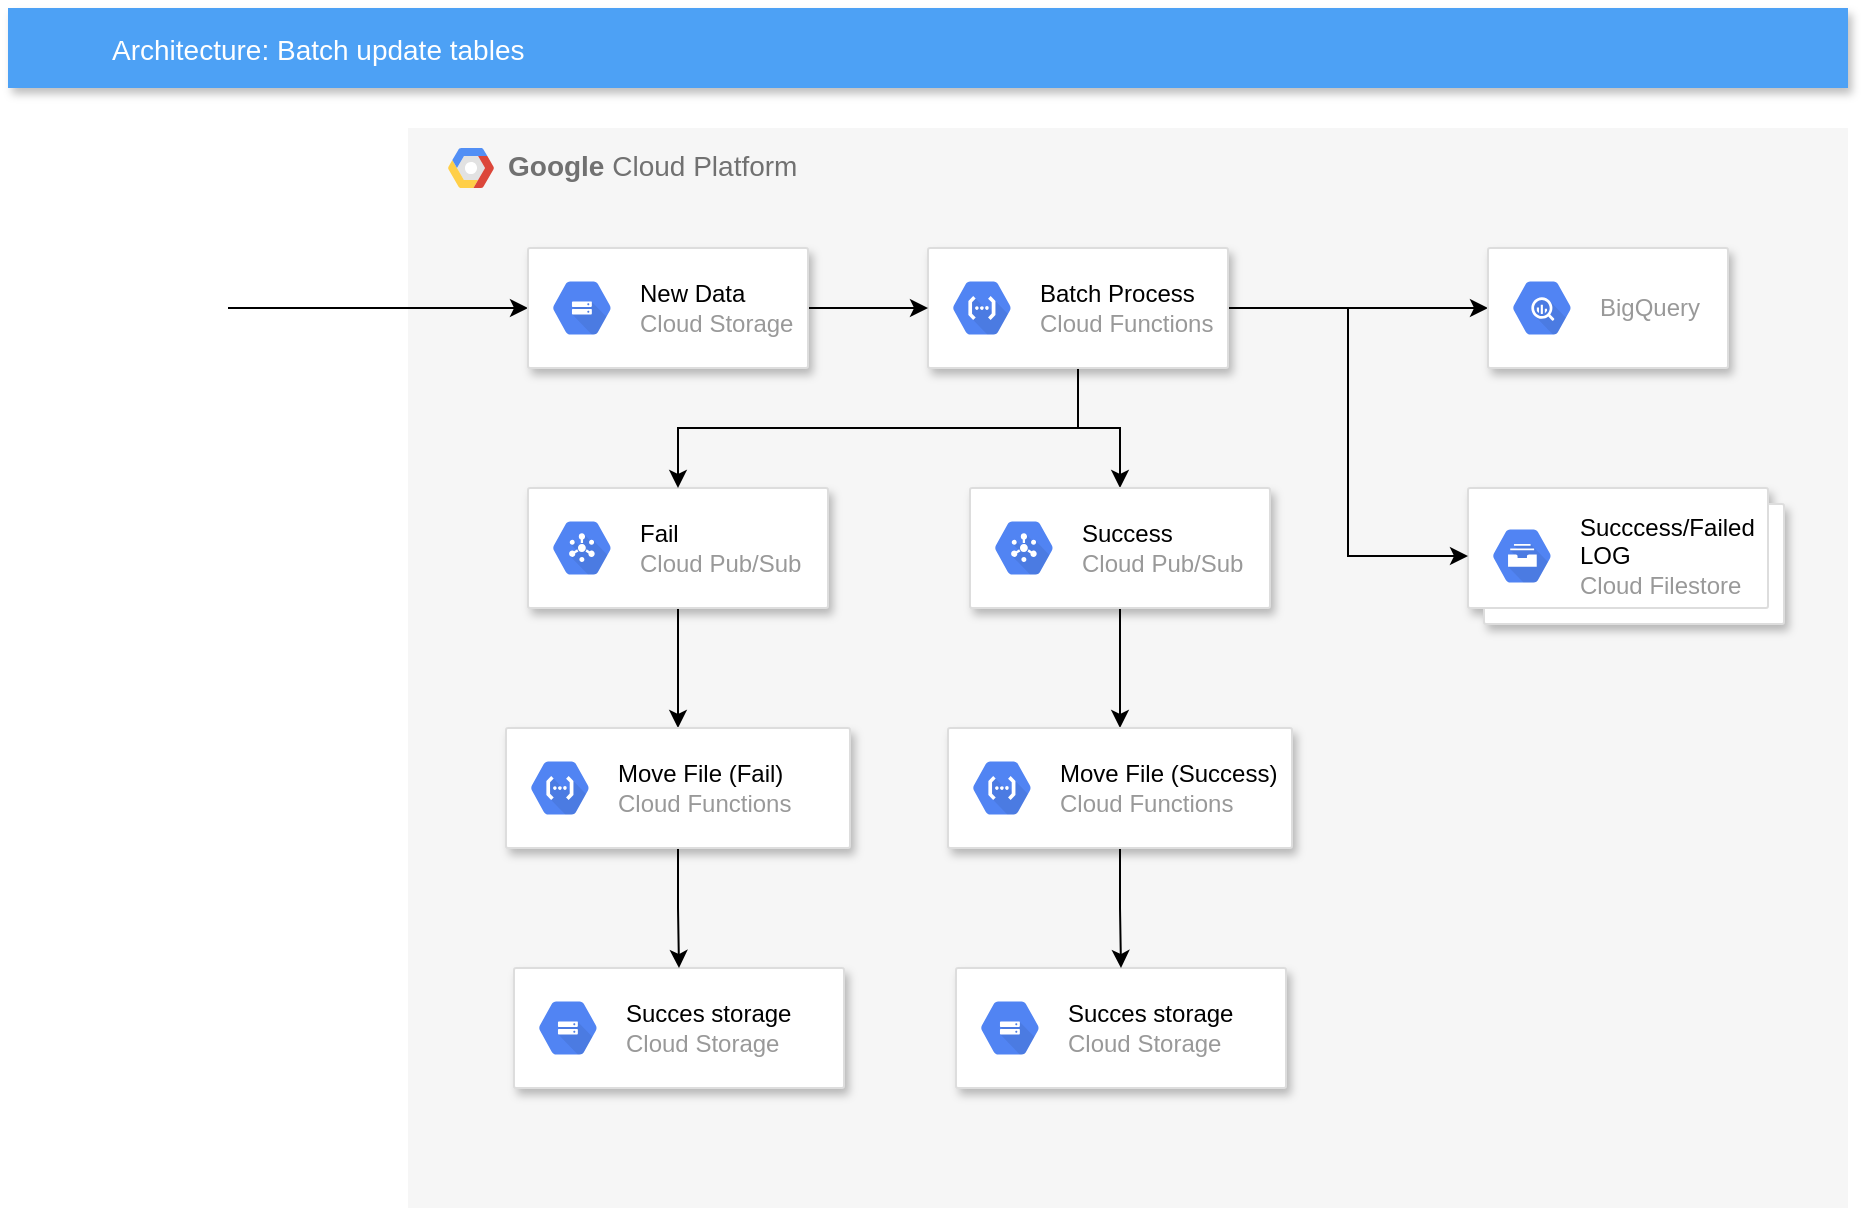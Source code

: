<mxfile version="17.2.4" type="device"><diagram id="az8p7BYtgZz7CW4xlvOX" name="Page-1"><mxGraphModel dx="1426" dy="803" grid="1" gridSize="10" guides="1" tooltips="1" connect="1" arrows="1" fold="1" page="1" pageScale="1" pageWidth="827" pageHeight="1169" math="0" shadow="0"><root><mxCell id="0"/><mxCell id="1" parent="0"/><mxCell id="h84N26MRdQGDQEdJztjn-3" value="&lt;b&gt;Google &lt;/b&gt;Cloud Platform" style="fillColor=#F6F6F6;strokeColor=none;shadow=0;gradientColor=none;fontSize=14;align=left;spacing=10;fontColor=#717171;9E9E9E;verticalAlign=top;spacingTop=-4;fontStyle=0;spacingLeft=40;html=1;container=0;" vertex="1" parent="1"><mxGeometry x="230" y="60" width="720" height="540" as="geometry"/></mxCell><mxCell id="h84N26MRdQGDQEdJztjn-5" value="Architecture: Batch update tables" style="fillColor=#4DA1F5;strokeColor=none;shadow=1;gradientColor=none;fontSize=14;align=left;spacingLeft=50;fontColor=#ffffff;" vertex="1" parent="1"><mxGeometry x="30" width="920" height="40" as="geometry"/></mxCell><mxCell id="h84N26MRdQGDQEdJztjn-26" style="edgeStyle=orthogonalEdgeStyle;rounded=0;orthogonalLoop=1;jettySize=auto;html=1;entryX=0;entryY=0.5;entryDx=0;entryDy=0;" edge="1" parent="1" source="h84N26MRdQGDQEdJztjn-23" target="h84N26MRdQGDQEdJztjn-24"><mxGeometry relative="1" as="geometry"/></mxCell><mxCell id="h84N26MRdQGDQEdJztjn-23" value="" style="shape=image;html=1;verticalAlign=top;verticalLabelPosition=bottom;labelBackgroundColor=#ffffff;imageAspect=0;aspect=fixed;image=https://cdn1.iconfinder.com/data/icons/bootstrap-vol-3/16/filetype-csv-128.png" vertex="1" parent="1"><mxGeometry x="70" y="115" width="70" height="70" as="geometry"/></mxCell><mxCell id="h84N26MRdQGDQEdJztjn-4" value="" style="shape=mxgraph.gcp2.google_cloud_platform;fillColor=#F6F6F6;strokeColor=none;shadow=0;gradientColor=none;" vertex="1" parent="1"><mxGeometry x="250" y="70" width="23" height="20" as="geometry"><mxPoint x="20" y="10" as="offset"/></mxGeometry></mxCell><mxCell id="h84N26MRdQGDQEdJztjn-13" value="" style="shape=mxgraph.gcp2.doubleRect;strokeColor=#dddddd;shadow=1;strokeWidth=1;" vertex="1" parent="1"><mxGeometry x="760" y="240" width="158" height="68" as="geometry"/></mxCell><mxCell id="h84N26MRdQGDQEdJztjn-14" value="&lt;font color=&quot;#000000&quot;&gt;Succcess/Failed &lt;br&gt;LOG&lt;/font&gt;&lt;br&gt;Cloud Filestore" style="sketch=0;dashed=0;connectable=0;html=1;fillColor=#5184F3;strokeColor=none;shape=mxgraph.gcp2.hexIcon;prIcon=cloud_filestore;part=1;labelPosition=right;verticalLabelPosition=middle;align=left;verticalAlign=middle;spacingLeft=5;fontColor=#999999;fontSize=12;" vertex="1" parent="h84N26MRdQGDQEdJztjn-13"><mxGeometry y="0.5" width="44" height="39" relative="1" as="geometry"><mxPoint x="5" y="-19.5" as="offset"/></mxGeometry></mxCell><mxCell id="h84N26MRdQGDQEdJztjn-31" style="edgeStyle=orthogonalEdgeStyle;rounded=0;orthogonalLoop=1;jettySize=auto;html=1;entryX=0.5;entryY=0;entryDx=0;entryDy=0;" edge="1" parent="1" source="h84N26MRdQGDQEdJztjn-15" target="h84N26MRdQGDQEdJztjn-28"><mxGeometry relative="1" as="geometry"/></mxCell><mxCell id="h84N26MRdQGDQEdJztjn-15" value="" style="strokeColor=#dddddd;shadow=1;strokeWidth=1;rounded=1;absoluteArcSize=1;arcSize=2;" vertex="1" parent="1"><mxGeometry x="290" y="240" width="150" height="60" as="geometry"/></mxCell><mxCell id="h84N26MRdQGDQEdJztjn-16" value="&lt;font color=&quot;#000000&quot;&gt;Fail&lt;/font&gt;&lt;br&gt;Cloud Pub/Sub" style="sketch=0;dashed=0;connectable=0;html=1;fillColor=#5184F3;strokeColor=none;shape=mxgraph.gcp2.hexIcon;prIcon=cloud_pubsub;part=1;labelPosition=right;verticalLabelPosition=middle;align=left;verticalAlign=middle;spacingLeft=5;fontColor=#999999;fontSize=12;" vertex="1" parent="h84N26MRdQGDQEdJztjn-15"><mxGeometry y="0.5" width="44" height="39" relative="1" as="geometry"><mxPoint x="5" y="-19.5" as="offset"/></mxGeometry></mxCell><mxCell id="h84N26MRdQGDQEdJztjn-30" style="edgeStyle=orthogonalEdgeStyle;rounded=0;orthogonalLoop=1;jettySize=auto;html=1;entryX=0.5;entryY=0;entryDx=0;entryDy=0;" edge="1" parent="1" source="h84N26MRdQGDQEdJztjn-17" target="h84N26MRdQGDQEdJztjn-15"><mxGeometry relative="1" as="geometry"><Array as="points"><mxPoint x="565" y="210"/><mxPoint x="365" y="210"/></Array></mxGeometry></mxCell><mxCell id="h84N26MRdQGDQEdJztjn-32" style="edgeStyle=orthogonalEdgeStyle;rounded=0;orthogonalLoop=1;jettySize=auto;html=1;entryX=0;entryY=0.5;entryDx=0;entryDy=0;" edge="1" parent="1" source="h84N26MRdQGDQEdJztjn-17" target="h84N26MRdQGDQEdJztjn-21"><mxGeometry relative="1" as="geometry"/></mxCell><mxCell id="h84N26MRdQGDQEdJztjn-33" style="edgeStyle=orthogonalEdgeStyle;rounded=0;orthogonalLoop=1;jettySize=auto;html=1;entryX=0;entryY=0.5;entryDx=0;entryDy=0;" edge="1" parent="1" source="h84N26MRdQGDQEdJztjn-17" target="h84N26MRdQGDQEdJztjn-13"><mxGeometry relative="1" as="geometry"/></mxCell><mxCell id="h84N26MRdQGDQEdJztjn-41" style="edgeStyle=orthogonalEdgeStyle;rounded=0;orthogonalLoop=1;jettySize=auto;html=1;" edge="1" parent="1" source="h84N26MRdQGDQEdJztjn-17" target="h84N26MRdQGDQEdJztjn-35"><mxGeometry relative="1" as="geometry"/></mxCell><mxCell id="h84N26MRdQGDQEdJztjn-17" value="" style="strokeColor=#dddddd;shadow=1;strokeWidth=1;rounded=1;absoluteArcSize=1;arcSize=2;" vertex="1" parent="1"><mxGeometry x="490" y="120" width="150" height="60" as="geometry"/></mxCell><mxCell id="h84N26MRdQGDQEdJztjn-18" value="&lt;font color=&quot;#000000&quot;&gt;Batch Process&lt;/font&gt;&lt;br&gt;Cloud Functions" style="sketch=0;dashed=0;connectable=0;html=1;fillColor=#5184F3;strokeColor=none;shape=mxgraph.gcp2.hexIcon;prIcon=cloud_functions;part=1;labelPosition=right;verticalLabelPosition=middle;align=left;verticalAlign=middle;spacingLeft=5;fontColor=#999999;fontSize=12;" vertex="1" parent="h84N26MRdQGDQEdJztjn-17"><mxGeometry y="0.5" width="44" height="39" relative="1" as="geometry"><mxPoint x="5" y="-19.5" as="offset"/></mxGeometry></mxCell><mxCell id="h84N26MRdQGDQEdJztjn-21" value="" style="strokeColor=#dddddd;shadow=1;strokeWidth=1;rounded=1;absoluteArcSize=1;arcSize=2;" vertex="1" parent="1"><mxGeometry x="770" y="120" width="120" height="60" as="geometry"/></mxCell><mxCell id="h84N26MRdQGDQEdJztjn-22" value="BigQuery" style="sketch=0;dashed=0;connectable=0;html=1;fillColor=#5184F3;strokeColor=none;shape=mxgraph.gcp2.hexIcon;prIcon=bigquery;part=1;labelPosition=right;verticalLabelPosition=middle;align=left;verticalAlign=middle;spacingLeft=5;fontColor=#999999;fontSize=12;" vertex="1" parent="h84N26MRdQGDQEdJztjn-21"><mxGeometry y="0.5" width="44" height="39" relative="1" as="geometry"><mxPoint x="5" y="-19.5" as="offset"/></mxGeometry></mxCell><mxCell id="h84N26MRdQGDQEdJztjn-27" style="edgeStyle=orthogonalEdgeStyle;rounded=0;orthogonalLoop=1;jettySize=auto;html=1;entryX=0;entryY=0.5;entryDx=0;entryDy=0;" edge="1" parent="1" source="h84N26MRdQGDQEdJztjn-24" target="h84N26MRdQGDQEdJztjn-17"><mxGeometry relative="1" as="geometry"/></mxCell><mxCell id="h84N26MRdQGDQEdJztjn-24" value="" style="strokeColor=#dddddd;shadow=1;strokeWidth=1;rounded=1;absoluteArcSize=1;arcSize=2;" vertex="1" parent="1"><mxGeometry x="290" y="120" width="140" height="60" as="geometry"/></mxCell><mxCell id="h84N26MRdQGDQEdJztjn-25" value="&lt;font color=&quot;#000000&quot;&gt;New Data&lt;/font&gt;&lt;br&gt;Cloud Storage" style="sketch=0;dashed=0;connectable=0;html=1;fillColor=#5184F3;strokeColor=none;shape=mxgraph.gcp2.hexIcon;prIcon=cloud_storage;part=1;labelPosition=right;verticalLabelPosition=middle;align=left;verticalAlign=middle;spacingLeft=5;fontColor=#999999;fontSize=12;" vertex="1" parent="h84N26MRdQGDQEdJztjn-24"><mxGeometry y="0.5" width="44" height="39" relative="1" as="geometry"><mxPoint x="5" y="-19.5" as="offset"/></mxGeometry></mxCell><mxCell id="h84N26MRdQGDQEdJztjn-11" value="" style="strokeColor=#dddddd;shadow=1;strokeWidth=1;rounded=1;absoluteArcSize=1;arcSize=2;" vertex="1" parent="1"><mxGeometry x="283" y="480" width="165" height="60" as="geometry"/></mxCell><mxCell id="h84N26MRdQGDQEdJztjn-12" value="&lt;font color=&quot;#000000&quot;&gt;Succes storage&lt;/font&gt;&lt;br&gt;Cloud Storage" style="sketch=0;dashed=0;connectable=0;html=1;fillColor=#5184F3;strokeColor=none;shape=mxgraph.gcp2.hexIcon;prIcon=cloud_storage;part=1;labelPosition=right;verticalLabelPosition=middle;align=left;verticalAlign=middle;spacingLeft=5;fontColor=#999999;fontSize=12;" vertex="1" parent="h84N26MRdQGDQEdJztjn-11"><mxGeometry y="0.5" width="44" height="39" relative="1" as="geometry"><mxPoint x="5" y="-19.5" as="offset"/></mxGeometry></mxCell><mxCell id="h84N26MRdQGDQEdJztjn-34" style="edgeStyle=orthogonalEdgeStyle;rounded=0;orthogonalLoop=1;jettySize=auto;html=1;entryX=0.5;entryY=0;entryDx=0;entryDy=0;" edge="1" parent="1" source="h84N26MRdQGDQEdJztjn-28" target="h84N26MRdQGDQEdJztjn-11"><mxGeometry relative="1" as="geometry"/></mxCell><mxCell id="h84N26MRdQGDQEdJztjn-28" value="" style="strokeColor=#dddddd;shadow=1;strokeWidth=1;rounded=1;absoluteArcSize=1;arcSize=2;" vertex="1" parent="1"><mxGeometry x="279" y="360" width="172" height="60" as="geometry"/></mxCell><mxCell id="h84N26MRdQGDQEdJztjn-29" value="&lt;font color=&quot;#000000&quot;&gt;Move File (Fail)&lt;/font&gt;&lt;br&gt;Cloud Functions" style="sketch=0;dashed=0;connectable=0;html=1;fillColor=#5184F3;strokeColor=none;shape=mxgraph.gcp2.hexIcon;prIcon=cloud_functions;part=1;labelPosition=right;verticalLabelPosition=middle;align=left;verticalAlign=middle;spacingLeft=5;fontColor=#999999;fontSize=12;" vertex="1" parent="h84N26MRdQGDQEdJztjn-28"><mxGeometry y="0.5" width="44" height="39" relative="1" as="geometry"><mxPoint x="5" y="-19.5" as="offset"/></mxGeometry></mxCell><mxCell id="h84N26MRdQGDQEdJztjn-42" style="edgeStyle=orthogonalEdgeStyle;rounded=0;orthogonalLoop=1;jettySize=auto;html=1;" edge="1" parent="1" source="h84N26MRdQGDQEdJztjn-35" target="h84N26MRdQGDQEdJztjn-39"><mxGeometry relative="1" as="geometry"/></mxCell><mxCell id="h84N26MRdQGDQEdJztjn-35" value="" style="strokeColor=#dddddd;shadow=1;strokeWidth=1;rounded=1;absoluteArcSize=1;arcSize=2;" vertex="1" parent="1"><mxGeometry x="511" y="240" width="150" height="60" as="geometry"/></mxCell><mxCell id="h84N26MRdQGDQEdJztjn-36" value="&lt;font color=&quot;#000000&quot;&gt;Success&lt;/font&gt;&lt;br&gt;Cloud Pub/Sub" style="sketch=0;dashed=0;connectable=0;html=1;fillColor=#5184F3;strokeColor=none;shape=mxgraph.gcp2.hexIcon;prIcon=cloud_pubsub;part=1;labelPosition=right;verticalLabelPosition=middle;align=left;verticalAlign=middle;spacingLeft=5;fontColor=#999999;fontSize=12;" vertex="1" parent="h84N26MRdQGDQEdJztjn-35"><mxGeometry y="0.5" width="44" height="39" relative="1" as="geometry"><mxPoint x="5" y="-19.5" as="offset"/></mxGeometry></mxCell><mxCell id="h84N26MRdQGDQEdJztjn-37" value="" style="strokeColor=#dddddd;shadow=1;strokeWidth=1;rounded=1;absoluteArcSize=1;arcSize=2;" vertex="1" parent="1"><mxGeometry x="504" y="480" width="165" height="60" as="geometry"/></mxCell><mxCell id="h84N26MRdQGDQEdJztjn-38" value="&lt;font color=&quot;#000000&quot;&gt;Succes storage&lt;/font&gt;&lt;br&gt;Cloud Storage" style="sketch=0;dashed=0;connectable=0;html=1;fillColor=#5184F3;strokeColor=none;shape=mxgraph.gcp2.hexIcon;prIcon=cloud_storage;part=1;labelPosition=right;verticalLabelPosition=middle;align=left;verticalAlign=middle;spacingLeft=5;fontColor=#999999;fontSize=12;" vertex="1" parent="h84N26MRdQGDQEdJztjn-37"><mxGeometry y="0.5" width="44" height="39" relative="1" as="geometry"><mxPoint x="5" y="-19.5" as="offset"/></mxGeometry></mxCell><mxCell id="h84N26MRdQGDQEdJztjn-43" style="edgeStyle=orthogonalEdgeStyle;rounded=0;orthogonalLoop=1;jettySize=auto;html=1;entryX=0.5;entryY=0;entryDx=0;entryDy=0;" edge="1" parent="1" source="h84N26MRdQGDQEdJztjn-39" target="h84N26MRdQGDQEdJztjn-37"><mxGeometry relative="1" as="geometry"/></mxCell><mxCell id="h84N26MRdQGDQEdJztjn-39" value="" style="strokeColor=#dddddd;shadow=1;strokeWidth=1;rounded=1;absoluteArcSize=1;arcSize=2;" vertex="1" parent="1"><mxGeometry x="500" y="360" width="172" height="60" as="geometry"/></mxCell><mxCell id="h84N26MRdQGDQEdJztjn-40" value="&lt;font color=&quot;#000000&quot;&gt;Move File (Success)&lt;/font&gt;&lt;br&gt;Cloud Functions" style="sketch=0;dashed=0;connectable=0;html=1;fillColor=#5184F3;strokeColor=none;shape=mxgraph.gcp2.hexIcon;prIcon=cloud_functions;part=1;labelPosition=right;verticalLabelPosition=middle;align=left;verticalAlign=middle;spacingLeft=5;fontColor=#999999;fontSize=12;" vertex="1" parent="h84N26MRdQGDQEdJztjn-39"><mxGeometry y="0.5" width="44" height="39" relative="1" as="geometry"><mxPoint x="5" y="-19.5" as="offset"/></mxGeometry></mxCell></root></mxGraphModel></diagram></mxfile>
